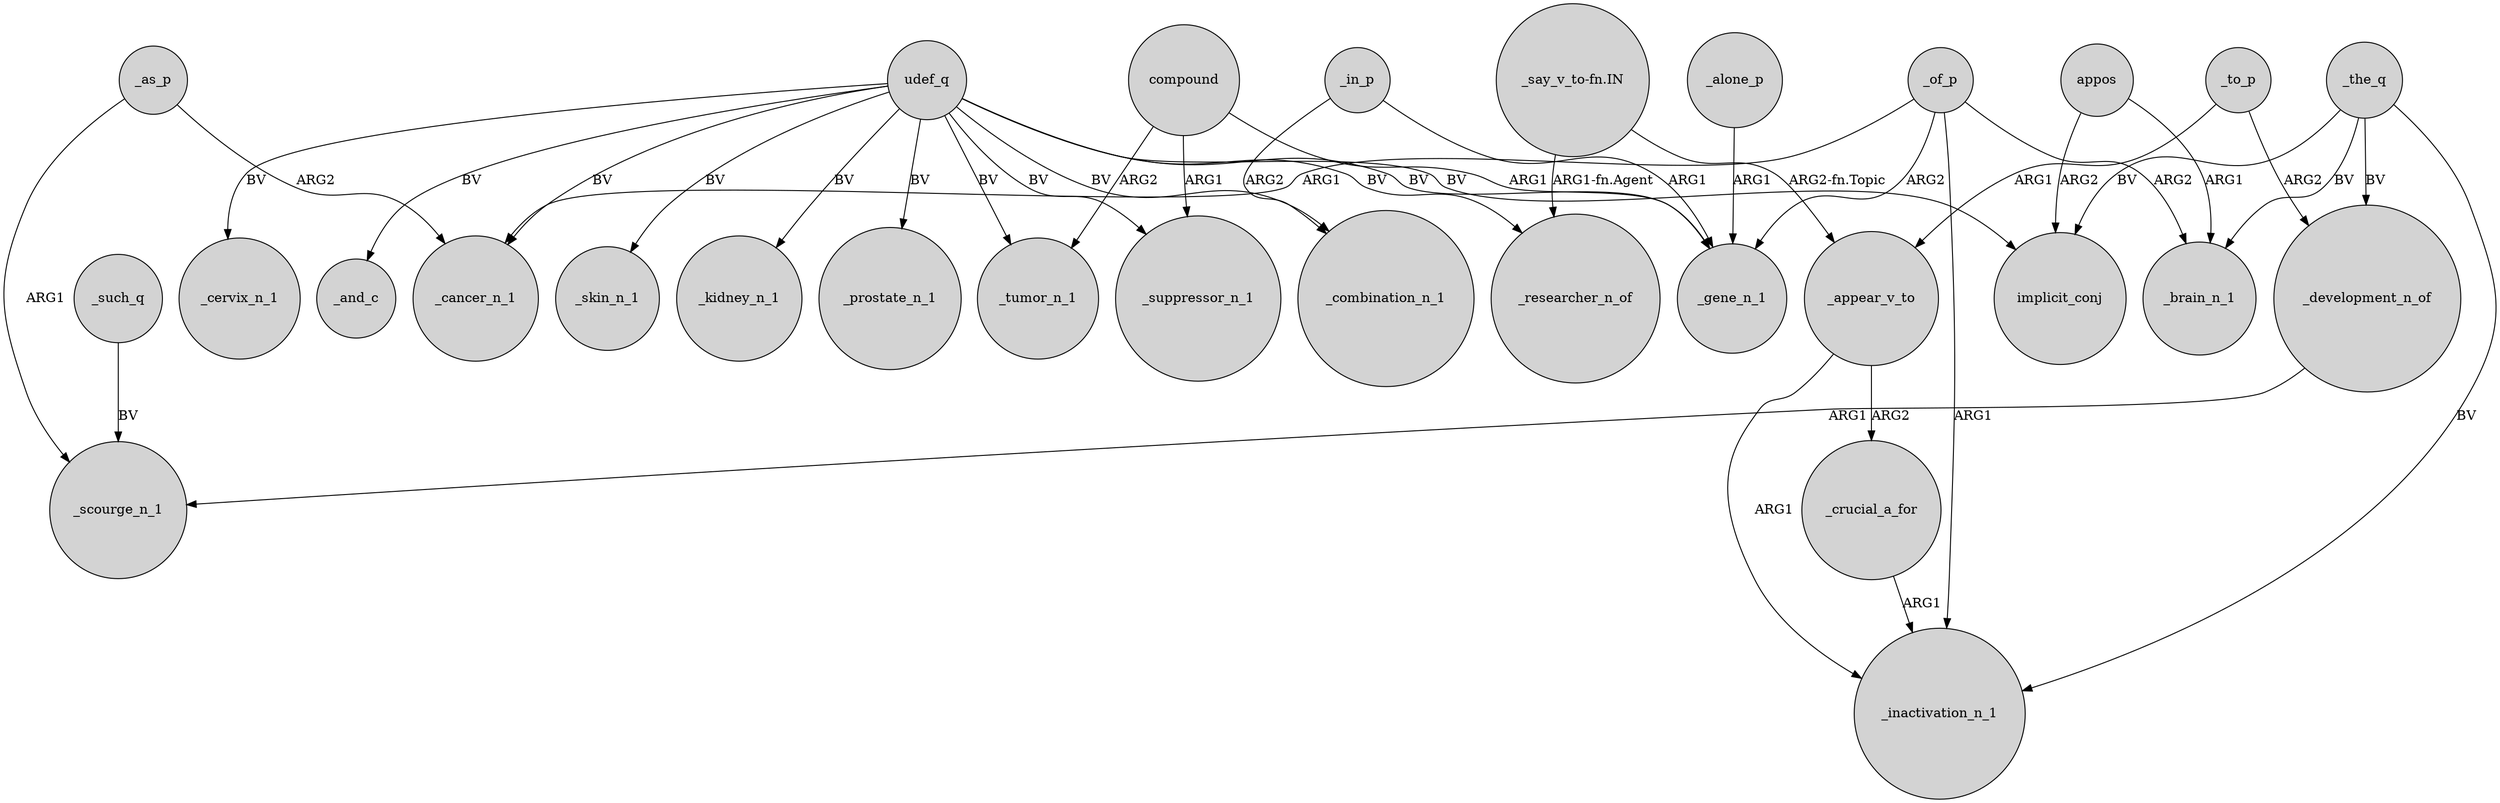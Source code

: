 digraph {
	node [shape=circle style=filled]
	_development_n_of -> _scourge_n_1 [label=ARG1]
	compound -> _suppressor_n_1 [label=ARG1]
	udef_q -> _cancer_n_1 [label=BV]
	_to_p -> _appear_v_to [label=ARG1]
	_the_q -> _development_n_of [label=BV]
	udef_q -> _tumor_n_1 [label=BV]
	_of_p -> _cancer_n_1 [label=ARG1]
	_of_p -> _gene_n_1 [label=ARG2]
	appos -> _brain_n_1 [label=ARG1]
	_appear_v_to -> _crucial_a_for [label=ARG2]
	_the_q -> _inactivation_n_1 [label=BV]
	_the_q -> implicit_conj [label=BV]
	_the_q -> _brain_n_1 [label=BV]
	_to_p -> _development_n_of [label=ARG2]
	_such_q -> _scourge_n_1 [label=BV]
	_in_p -> _gene_n_1 [label=ARG1]
	"_say_v_to-fn.IN" -> _researcher_n_of [label="ARG1-fn.Agent"]
	udef_q -> _skin_n_1 [label=BV]
	appos -> implicit_conj [label=ARG2]
	udef_q -> implicit_conj [label=BV]
	udef_q -> _suppressor_n_1 [label=BV]
	udef_q -> _kidney_n_1 [label=BV]
	"_say_v_to-fn.IN" -> _appear_v_to [label="ARG2-fn.Topic"]
	udef_q -> _gene_n_1 [label=BV]
	_alone_p -> _gene_n_1 [label=ARG1]
	_of_p -> _inactivation_n_1 [label=ARG1]
	_as_p -> _scourge_n_1 [label=ARG1]
	_in_p -> _combination_n_1 [label=ARG2]
	udef_q -> _researcher_n_of [label=BV]
	_crucial_a_for -> _inactivation_n_1 [label=ARG1]
	udef_q -> _prostate_n_1 [label=BV]
	udef_q -> _combination_n_1 [label=BV]
	udef_q -> _cervix_n_1 [label=BV]
	_of_p -> _brain_n_1 [label=ARG2]
	compound -> _tumor_n_1 [label=ARG2]
	compound -> _gene_n_1 [label=ARG1]
	udef_q -> _and_c [label=BV]
	_as_p -> _cancer_n_1 [label=ARG2]
	_appear_v_to -> _inactivation_n_1 [label=ARG1]
}
